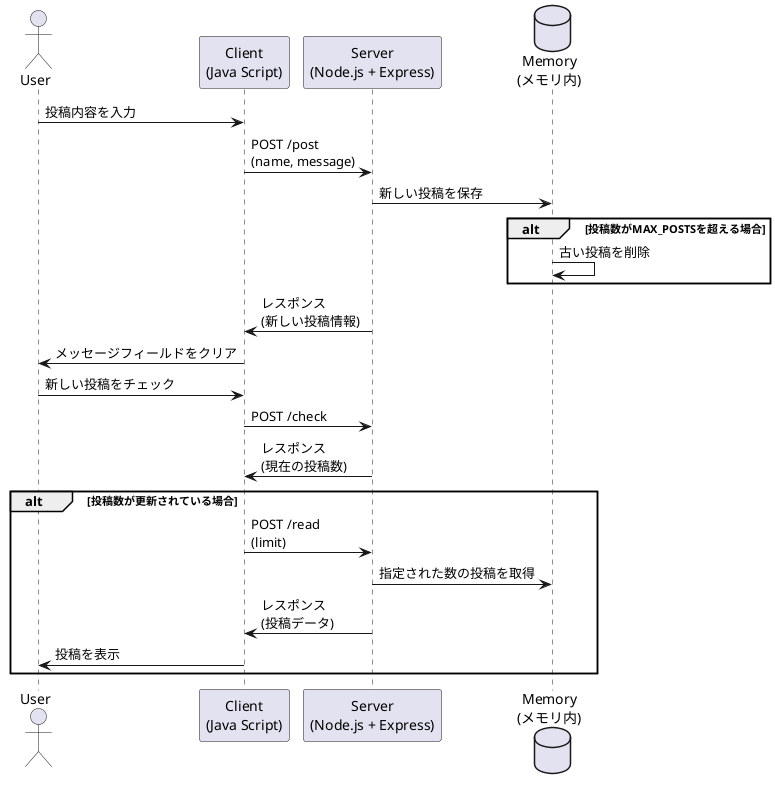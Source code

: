 @startuml
actor User
participant Client as "Client\n(Java Script)"
participant Server as "Server\n(Node.js + Express)"
database Database as "Memory\n(メモリ内)"

User -> Client: 投稿内容を入力
Client -> Server: POST /post\n(name, message)
Server -> Database: 新しい投稿を保存
alt 投稿数がMAX_POSTSを超える場合
    Database -> Database: 古い投稿を削除
end
Server -> Client: レスポンス\n(新しい投稿情報)
Client -> User: メッセージフィールドをクリア

User -> Client: 新しい投稿をチェック
Client -> Server: POST /check
Server -> Client: レスポンス\n(現在の投稿数)
alt 投稿数が更新されている場合
    Client -> Server: POST /read\n(limit)
    Server -> Database: 指定された数の投稿を取得
    Server -> Client: レスポンス\n(投稿データ)
    Client -> User: 投稿を表示
end

@enduml
